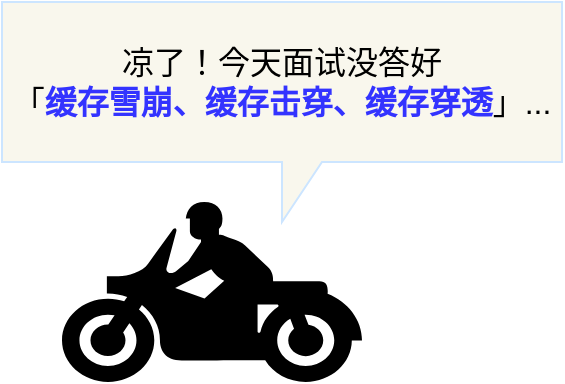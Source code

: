 <mxfile version="14.4.9" type="github">
  <diagram id="5i8FbSUl0ykrvZ4Om3Pv" name="第 1 页">
    <mxGraphModel dx="937" dy="541" grid="1" gridSize="10" guides="1" tooltips="1" connect="1" arrows="1" fold="1" page="1" pageScale="1" pageWidth="827" pageHeight="1169" math="0" shadow="0">
      <root>
        <mxCell id="0" />
        <mxCell id="1" parent="0" />
        <mxCell id="6zdlRFg72WAXvdKUTAZJ-2" value="" style="shape=mxgraph.signs.transportation.motorcycle;html=1;pointerEvents=1;fillColor=#000000;strokeColor=none;verticalLabelPosition=bottom;verticalAlign=top;align=center;" vertex="1" parent="1">
          <mxGeometry x="320" y="240" width="150" height="90" as="geometry" />
        </mxCell>
        <mxCell id="6zdlRFg72WAXvdKUTAZJ-3" value="凉了！今天面试没答好&lt;br style=&quot;font-size: 16px&quot;&gt;「&lt;font color=&quot;#3333ff&quot;&gt;&lt;b&gt;缓存雪崩、缓存击穿、缓存穿透&lt;/b&gt;&lt;/font&gt;」..." style="shape=callout;whiteSpace=wrap;html=1;perimeter=calloutPerimeter;fontSize=16;fillColor=#f9f7ed;strokeColor=#CCE5FF;" vertex="1" parent="1">
          <mxGeometry x="290" y="140" width="280" height="110" as="geometry" />
        </mxCell>
      </root>
    </mxGraphModel>
  </diagram>
</mxfile>
